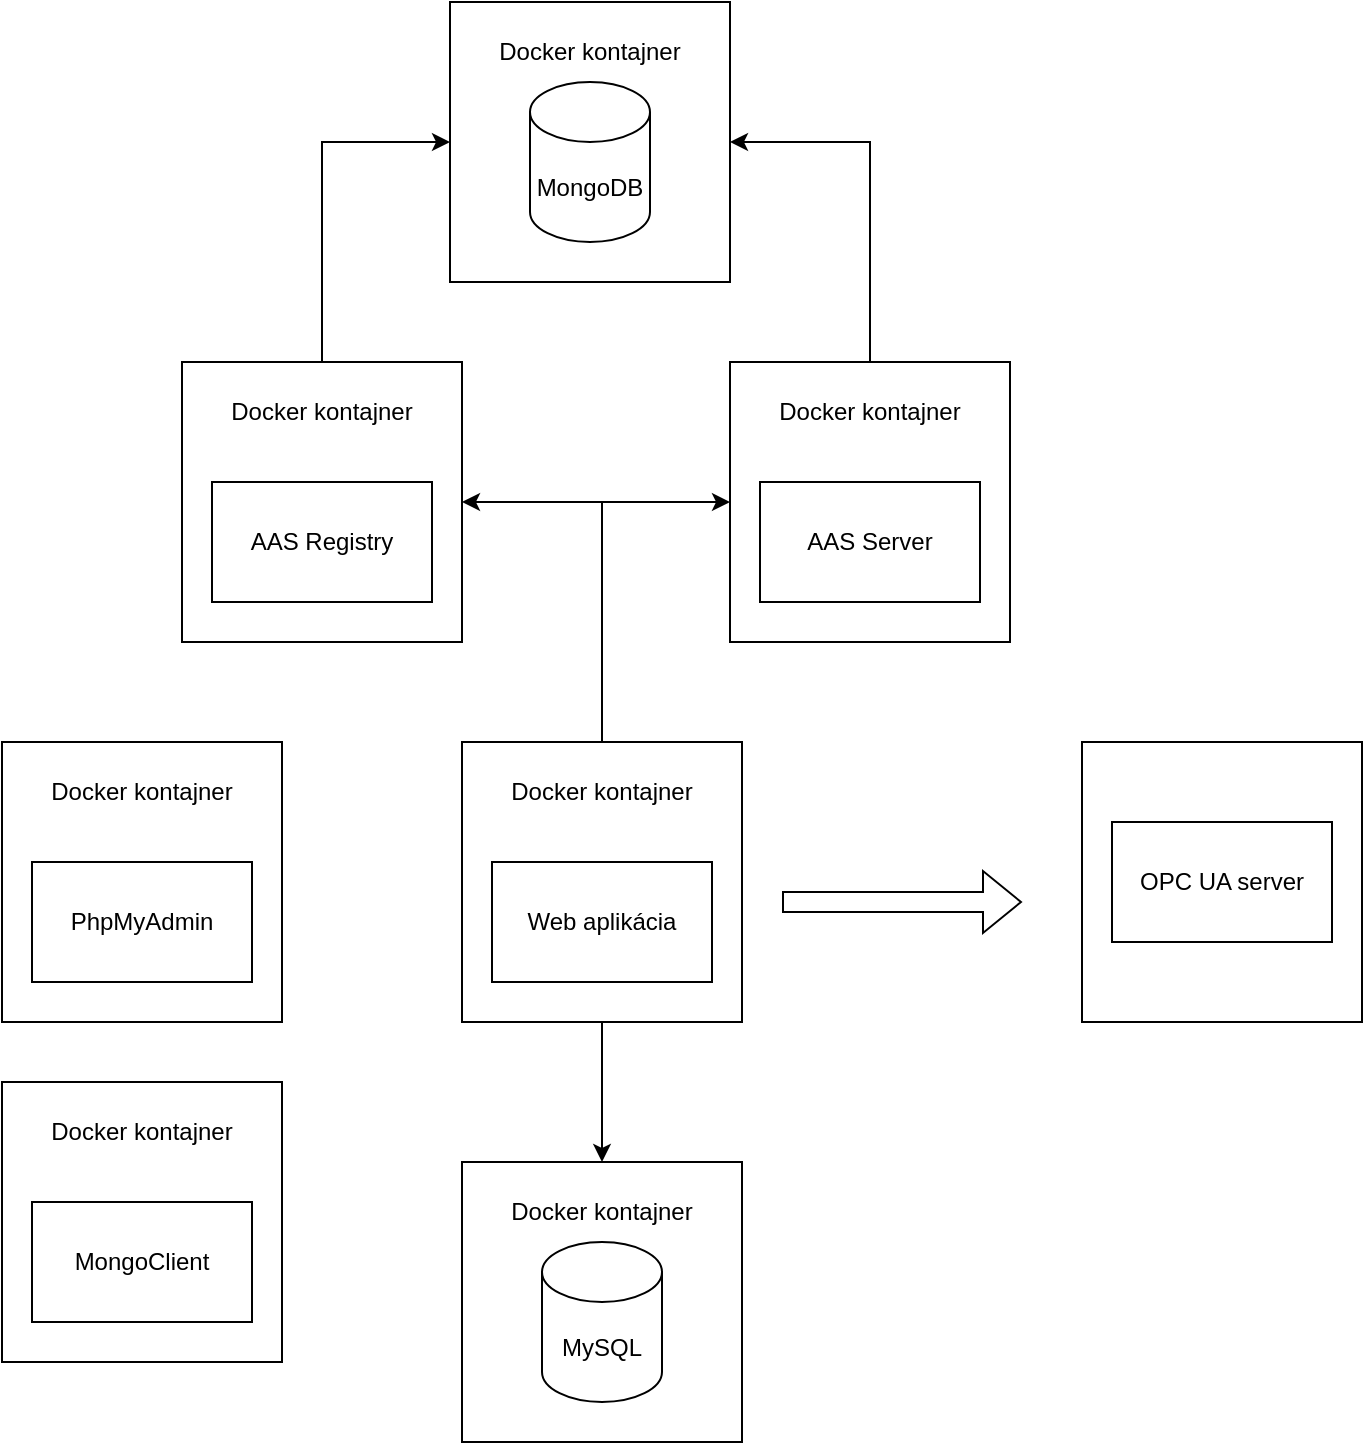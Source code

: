 <mxfile version="24.2.1" type="device">
  <diagram name="Page-1" id="ZW5r4lV16KyjBGtsDmCN">
    <mxGraphModel dx="1434" dy="784" grid="1" gridSize="10" guides="1" tooltips="1" connect="1" arrows="1" fold="1" page="1" pageScale="1" pageWidth="827" pageHeight="1169" math="0" shadow="0">
      <root>
        <mxCell id="0" />
        <mxCell id="1" parent="0" />
        <mxCell id="kS5olZFP-7E2zmp5ECGg-3" value="" style="rounded=0;whiteSpace=wrap;html=1;" vertex="1" parent="1">
          <mxGeometry x="280" y="640" width="140" height="140" as="geometry" />
        </mxCell>
        <mxCell id="kS5olZFP-7E2zmp5ECGg-1" value="MySQL" style="shape=cylinder3;whiteSpace=wrap;html=1;boundedLbl=1;backgroundOutline=1;size=15;" vertex="1" parent="1">
          <mxGeometry x="320" y="680" width="60" height="80" as="geometry" />
        </mxCell>
        <mxCell id="kS5olZFP-7E2zmp5ECGg-4" value="Docker kontajner" style="text;html=1;align=center;verticalAlign=middle;whiteSpace=wrap;rounded=0;" vertex="1" parent="1">
          <mxGeometry x="300" y="650" width="100" height="30" as="geometry" />
        </mxCell>
        <mxCell id="kS5olZFP-7E2zmp5ECGg-5" value="" style="rounded=0;whiteSpace=wrap;html=1;" vertex="1" parent="1">
          <mxGeometry x="274" y="60" width="140" height="140" as="geometry" />
        </mxCell>
        <mxCell id="kS5olZFP-7E2zmp5ECGg-6" value="MongoDB" style="shape=cylinder3;whiteSpace=wrap;html=1;boundedLbl=1;backgroundOutline=1;size=15;" vertex="1" parent="1">
          <mxGeometry x="314" y="100" width="60" height="80" as="geometry" />
        </mxCell>
        <mxCell id="kS5olZFP-7E2zmp5ECGg-7" value="Docker kontajner" style="text;html=1;align=center;verticalAlign=middle;whiteSpace=wrap;rounded=0;" vertex="1" parent="1">
          <mxGeometry x="294" y="70" width="100" height="30" as="geometry" />
        </mxCell>
        <mxCell id="kS5olZFP-7E2zmp5ECGg-8" value="" style="rounded=0;whiteSpace=wrap;html=1;" vertex="1" parent="1">
          <mxGeometry x="140" y="240" width="140" height="140" as="geometry" />
        </mxCell>
        <mxCell id="kS5olZFP-7E2zmp5ECGg-10" value="Docker kontajner" style="text;html=1;align=center;verticalAlign=middle;whiteSpace=wrap;rounded=0;" vertex="1" parent="1">
          <mxGeometry x="160" y="250" width="100" height="30" as="geometry" />
        </mxCell>
        <mxCell id="kS5olZFP-7E2zmp5ECGg-11" value="AAS Registry" style="rounded=0;whiteSpace=wrap;html=1;" vertex="1" parent="1">
          <mxGeometry x="155" y="300" width="110" height="60" as="geometry" />
        </mxCell>
        <mxCell id="kS5olZFP-7E2zmp5ECGg-12" value="" style="rounded=0;whiteSpace=wrap;html=1;" vertex="1" parent="1">
          <mxGeometry x="414" y="240" width="140" height="140" as="geometry" />
        </mxCell>
        <mxCell id="kS5olZFP-7E2zmp5ECGg-13" value="Docker kontajner" style="text;html=1;align=center;verticalAlign=middle;whiteSpace=wrap;rounded=0;" vertex="1" parent="1">
          <mxGeometry x="434" y="250" width="100" height="30" as="geometry" />
        </mxCell>
        <mxCell id="kS5olZFP-7E2zmp5ECGg-14" value="AAS Server" style="rounded=0;whiteSpace=wrap;html=1;" vertex="1" parent="1">
          <mxGeometry x="429" y="300" width="110" height="60" as="geometry" />
        </mxCell>
        <mxCell id="kS5olZFP-7E2zmp5ECGg-21" value="" style="rounded=0;whiteSpace=wrap;html=1;" vertex="1" parent="1">
          <mxGeometry x="280" y="430" width="140" height="140" as="geometry" />
        </mxCell>
        <mxCell id="kS5olZFP-7E2zmp5ECGg-22" value="Docker kontajner" style="text;html=1;align=center;verticalAlign=middle;whiteSpace=wrap;rounded=0;" vertex="1" parent="1">
          <mxGeometry x="300" y="440" width="100" height="30" as="geometry" />
        </mxCell>
        <mxCell id="kS5olZFP-7E2zmp5ECGg-23" value="Web aplikácia" style="rounded=0;whiteSpace=wrap;html=1;" vertex="1" parent="1">
          <mxGeometry x="295" y="490" width="110" height="60" as="geometry" />
        </mxCell>
        <mxCell id="kS5olZFP-7E2zmp5ECGg-24" value="" style="endArrow=classic;html=1;rounded=0;exitX=0.5;exitY=0;exitDx=0;exitDy=0;entryX=0;entryY=0.5;entryDx=0;entryDy=0;curved=0;" edge="1" parent="1" source="kS5olZFP-7E2zmp5ECGg-8" target="kS5olZFP-7E2zmp5ECGg-5">
          <mxGeometry width="50" height="50" relative="1" as="geometry">
            <mxPoint x="390" y="430" as="sourcePoint" />
            <mxPoint x="440" y="380" as="targetPoint" />
            <Array as="points">
              <mxPoint x="210" y="130" />
            </Array>
          </mxGeometry>
        </mxCell>
        <mxCell id="kS5olZFP-7E2zmp5ECGg-25" value="" style="endArrow=classic;html=1;rounded=0;exitX=0.5;exitY=0;exitDx=0;exitDy=0;entryX=1;entryY=0.5;entryDx=0;entryDy=0;" edge="1" parent="1" source="kS5olZFP-7E2zmp5ECGg-12" target="kS5olZFP-7E2zmp5ECGg-5">
          <mxGeometry width="50" height="50" relative="1" as="geometry">
            <mxPoint x="550" y="230" as="sourcePoint" />
            <mxPoint x="600" y="180" as="targetPoint" />
            <Array as="points">
              <mxPoint x="484" y="130" />
            </Array>
          </mxGeometry>
        </mxCell>
        <mxCell id="kS5olZFP-7E2zmp5ECGg-26" value="" style="endArrow=classic;html=1;rounded=0;exitX=0.5;exitY=0;exitDx=0;exitDy=0;entryX=1;entryY=0.5;entryDx=0;entryDy=0;" edge="1" parent="1" source="kS5olZFP-7E2zmp5ECGg-21" target="kS5olZFP-7E2zmp5ECGg-8">
          <mxGeometry width="50" height="50" relative="1" as="geometry">
            <mxPoint x="320" y="430" as="sourcePoint" />
            <mxPoint x="370" y="380" as="targetPoint" />
            <Array as="points">
              <mxPoint x="350" y="310" />
            </Array>
          </mxGeometry>
        </mxCell>
        <mxCell id="kS5olZFP-7E2zmp5ECGg-27" value="" style="endArrow=classic;html=1;rounded=0;entryX=0;entryY=0.5;entryDx=0;entryDy=0;exitX=0.5;exitY=0;exitDx=0;exitDy=0;" edge="1" parent="1" source="kS5olZFP-7E2zmp5ECGg-21" target="kS5olZFP-7E2zmp5ECGg-12">
          <mxGeometry width="50" height="50" relative="1" as="geometry">
            <mxPoint x="350" y="430" as="sourcePoint" />
            <mxPoint x="280" y="320" as="targetPoint" />
            <Array as="points">
              <mxPoint x="350" y="310" />
            </Array>
          </mxGeometry>
        </mxCell>
        <mxCell id="kS5olZFP-7E2zmp5ECGg-28" value="" style="shape=flexArrow;endArrow=classic;html=1;rounded=0;" edge="1" parent="1">
          <mxGeometry width="50" height="50" relative="1" as="geometry">
            <mxPoint x="440" y="510" as="sourcePoint" />
            <mxPoint x="560" y="510" as="targetPoint" />
          </mxGeometry>
        </mxCell>
        <mxCell id="kS5olZFP-7E2zmp5ECGg-29" value="" style="rounded=0;whiteSpace=wrap;html=1;" vertex="1" parent="1">
          <mxGeometry x="590" y="430" width="140" height="140" as="geometry" />
        </mxCell>
        <mxCell id="kS5olZFP-7E2zmp5ECGg-31" value="OPC UA server" style="rounded=0;whiteSpace=wrap;html=1;" vertex="1" parent="1">
          <mxGeometry x="605" y="470" width="110" height="60" as="geometry" />
        </mxCell>
        <mxCell id="kS5olZFP-7E2zmp5ECGg-32" value="" style="endArrow=classic;html=1;rounded=0;exitX=0.5;exitY=1;exitDx=0;exitDy=0;entryX=0.5;entryY=0;entryDx=0;entryDy=0;" edge="1" parent="1" source="kS5olZFP-7E2zmp5ECGg-21" target="kS5olZFP-7E2zmp5ECGg-3">
          <mxGeometry width="50" height="50" relative="1" as="geometry">
            <mxPoint x="410" y="640" as="sourcePoint" />
            <mxPoint x="460" y="590" as="targetPoint" />
          </mxGeometry>
        </mxCell>
        <mxCell id="kS5olZFP-7E2zmp5ECGg-33" value="" style="rounded=0;whiteSpace=wrap;html=1;" vertex="1" parent="1">
          <mxGeometry x="50" y="430" width="140" height="140" as="geometry" />
        </mxCell>
        <mxCell id="kS5olZFP-7E2zmp5ECGg-34" value="Docker kontajner" style="text;html=1;align=center;verticalAlign=middle;whiteSpace=wrap;rounded=0;" vertex="1" parent="1">
          <mxGeometry x="70" y="440" width="100" height="30" as="geometry" />
        </mxCell>
        <mxCell id="kS5olZFP-7E2zmp5ECGg-35" value="PhpMyAdmin" style="rounded=0;whiteSpace=wrap;html=1;" vertex="1" parent="1">
          <mxGeometry x="65" y="490" width="110" height="60" as="geometry" />
        </mxCell>
        <mxCell id="kS5olZFP-7E2zmp5ECGg-36" value="" style="rounded=0;whiteSpace=wrap;html=1;" vertex="1" parent="1">
          <mxGeometry x="50" y="600" width="140" height="140" as="geometry" />
        </mxCell>
        <mxCell id="kS5olZFP-7E2zmp5ECGg-37" value="Docker kontajner" style="text;html=1;align=center;verticalAlign=middle;whiteSpace=wrap;rounded=0;" vertex="1" parent="1">
          <mxGeometry x="70" y="610" width="100" height="30" as="geometry" />
        </mxCell>
        <mxCell id="kS5olZFP-7E2zmp5ECGg-38" value="MongoClient" style="rounded=0;whiteSpace=wrap;html=1;" vertex="1" parent="1">
          <mxGeometry x="65" y="660" width="110" height="60" as="geometry" />
        </mxCell>
      </root>
    </mxGraphModel>
  </diagram>
</mxfile>
